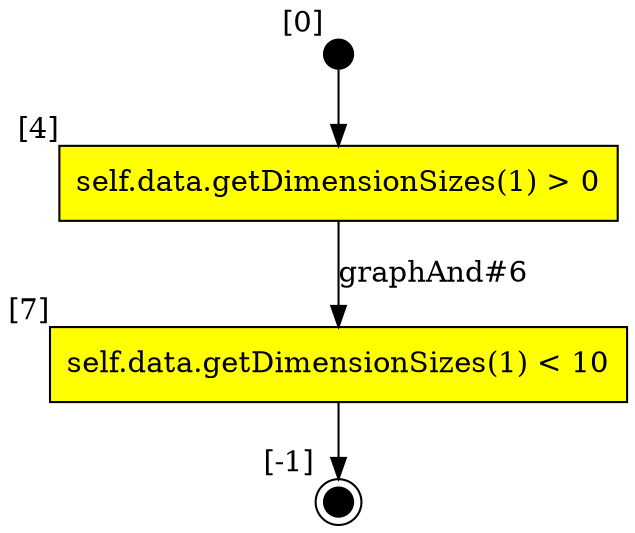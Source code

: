 digraph CLG {
  3 [style=filled, fillcolor=black, shape="circle", label="", fixedsize=true, width=.2, height=.2, xlabel="[0]"];
  4 [shape="box", label="self.data.getDimensionSizes(1) > 0", style=filled, fillcolor=yellow, xlabel="[4]"];
  7 [shape="box", label="self.data.getDimensionSizes(1) < 10", style=filled, fillcolor=yellow, xlabel="[7]"];
  8 [style=filled, fillcolor=black, shape="doublecircle", label="", fixedsize=true, width=.2, height=.2, xlabel="[-1]"];
  3 -> 4;
  7 -> 8;
  4 -> 7[label="graphAnd#6"];
}
